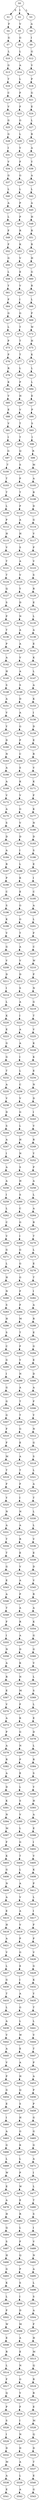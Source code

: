 strict digraph  {
	S0 -> S1 [ label = S ];
	S0 -> S2 [ label = I ];
	S0 -> S3 [ label = L ];
	S1 -> S4 [ label = F ];
	S2 -> S5 [ label = V ];
	S3 -> S6 [ label = A ];
	S4 -> S7 [ label = G ];
	S5 -> S8 [ label = G ];
	S6 -> S9 [ label = I ];
	S7 -> S10 [ label = L ];
	S8 -> S11 [ label = L ];
	S9 -> S12 [ label = G ];
	S10 -> S13 [ label = G ];
	S11 -> S14 [ label = A ];
	S12 -> S15 [ label = V ];
	S13 -> S16 [ label = T ];
	S14 -> S17 [ label = L ];
	S15 -> S18 [ label = P ];
	S16 -> S19 [ label = C ];
	S17 -> S20 [ label = F ];
	S18 -> S21 [ label = G ];
	S19 -> S22 [ label = V ];
	S20 -> S23 [ label = F ];
	S21 -> S24 [ label = E ];
	S22 -> S25 [ label = G ];
	S23 -> S26 [ label = G ];
	S24 -> S27 [ label = L ];
	S25 -> S28 [ label = G ];
	S26 -> S29 [ label = L ];
	S27 -> S30 [ label = R ];
	S28 -> S31 [ label = I ];
	S29 -> S32 [ label = Y ];
	S30 -> S33 [ label = A ];
	S31 -> S34 [ label = V ];
	S32 -> S35 [ label = F ];
	S33 -> S36 [ label = Y ];
	S34 -> S37 [ label = G ];
	S35 -> S38 [ label = G ];
	S36 -> S39 [ label = A ];
	S37 -> S40 [ label = L ];
	S38 -> S41 [ label = L ];
	S39 -> S42 [ label = L ];
	S40 -> S43 [ label = A ];
	S41 -> S44 [ label = P ];
	S42 -> S45 [ label = A ];
	S43 -> S46 [ label = L ];
	S44 -> S47 [ label = P ];
	S45 -> S48 [ label = H ];
	S46 -> S49 [ label = F ];
	S47 -> S50 [ label = R ];
	S48 -> S51 [ label = R ];
	S49 -> S52 [ label = F ];
	S50 -> S53 [ label = K ];
	S51 -> S54 [ label = R ];
	S52 -> S55 [ label = G ];
	S53 -> S56 [ label = V ];
	S54 -> S57 [ label = H ];
	S55 -> S58 [ label = L ];
	S56 -> S59 [ label = E ];
	S57 -> S60 [ label = G ];
	S58 -> S61 [ label = Y ];
	S59 -> S62 [ label = V ];
	S60 -> S63 [ label = R ];
	S61 -> S64 [ label = F ];
	S62 -> S65 [ label = I ];
	S63 -> S66 [ label = L ];
	S64 -> S67 [ label = G ];
	S65 -> S68 [ label = G ];
	S66 -> S69 [ label = P ];
	S67 -> S70 [ label = L ];
	S68 -> S71 [ label = T ];
	S69 -> S72 [ label = W ];
	S70 -> S73 [ label = P ];
	S71 -> S74 [ label = T ];
	S72 -> S75 [ label = H ];
	S73 -> S76 [ label = P ];
	S74 -> S77 [ label = T ];
	S75 -> S78 [ label = K ];
	S76 -> S79 [ label = R ];
	S77 -> S80 [ label = L ];
	S78 -> S81 [ label = L ];
	S79 -> S82 [ label = K ];
	S80 -> S83 [ label = P ];
	S81 -> S84 [ label = L ];
	S82 -> S85 [ label = V ];
	S83 -> S86 [ label = H ];
	S84 -> S87 [ label = E ];
	S85 -> S88 [ label = E ];
	S86 -> S89 [ label = V ];
	S87 -> S90 [ label = P ];
	S88 -> S91 [ label = V ];
	S89 -> S92 [ label = T ];
	S90 -> S93 [ label = S ];
	S91 -> S94 [ label = I ];
	S92 -> S95 [ label = T ];
	S93 -> S96 [ label = I ];
	S94 -> S97 [ label = G ];
	S95 -> S98 [ label = Q ];
	S96 -> S99 [ label = R ];
	S97 -> S100 [ label = T ];
	S98 -> S101 [ label = S ];
	S99 -> S102 [ label = M ];
	S100 -> S103 [ label = T ];
	S101 -> S104 [ label = P ];
	S102 -> S105 [ label = A ];
	S103 -> S106 [ label = T ];
	S104 -> S107 [ label = T ];
	S105 -> S108 [ label = R ];
	S106 -> S109 [ label = L ];
	S107 -> S110 [ label = P ];
	S108 -> S111 [ label = D ];
	S109 -> S112 [ label = P ];
	S110 -> S113 [ label = A ];
	S111 -> S114 [ label = G ];
	S112 -> S115 [ label = H ];
	S113 -> S116 [ label = H ];
	S114 -> S117 [ label = V ];
	S115 -> S118 [ label = V ];
	S116 -> S119 [ label = S ];
	S117 -> S120 [ label = P ];
	S118 -> S121 [ label = T ];
	S119 -> S122 [ label = A ];
	S120 -> S123 [ label = V ];
	S121 -> S124 [ label = T ];
	S122 -> S125 [ label = V ];
	S123 -> S126 [ label = S ];
	S124 -> S127 [ label = Q ];
	S125 -> S128 [ label = Y ];
	S126 -> S129 [ label = R ];
	S127 -> S130 [ label = S ];
	S128 -> S131 [ label = D ];
	S129 -> S132 [ label = E ];
	S130 -> S133 [ label = P ];
	S131 -> S134 [ label = N ];
	S132 -> S135 [ label = L ];
	S133 -> S136 [ label = T ];
	S134 -> S137 [ label = A ];
	S135 -> S138 [ label = A ];
	S136 -> S139 [ label = P ];
	S137 -> S140 [ label = A ];
	S138 -> S141 [ label = E ];
	S139 -> S142 [ label = A ];
	S140 -> S143 [ label = V ];
	S141 -> S144 [ label = K ];
	S142 -> S145 [ label = H ];
	S143 -> S146 [ label = A ];
	S144 -> S147 [ label = L ];
	S145 -> S148 [ label = S ];
	S146 -> S149 [ label = S ];
	S147 -> S150 [ label = A ];
	S148 -> S151 [ label = A ];
	S149 -> S152 [ label = D ];
	S150 -> S153 [ label = K ];
	S151 -> S154 [ label = V ];
	S152 -> S155 [ label = A ];
	S153 -> S156 [ label = I ];
	S154 -> S157 [ label = Y ];
	S155 -> S158 [ label = G ];
	S156 -> S159 [ label = D ];
	S157 -> S160 [ label = D ];
	S158 -> S161 [ label = P ];
	S159 -> S162 [ label = E ];
	S160 -> S163 [ label = N ];
	S161 -> S164 [ label = C ];
	S162 -> S165 [ label = R ];
	S163 -> S166 [ label = A ];
	S164 -> S167 [ label = S ];
	S165 -> S168 [ label = V ];
	S166 -> S169 [ label = A ];
	S167 -> S170 [ label = K ];
	S168 -> S171 [ label = K ];
	S169 -> S172 [ label = V ];
	S170 -> S173 [ label = V ];
	S171 -> S174 [ label = F ];
	S172 -> S175 [ label = A ];
	S173 -> S176 [ label = G ];
	S174 -> S177 [ label = K ];
	S175 -> S178 [ label = S ];
	S176 -> S179 [ label = V ];
	S177 -> S180 [ label = N ];
	S178 -> S181 [ label = D ];
	S179 -> S182 [ label = D ];
	S180 -> S183 [ label = D ];
	S181 -> S184 [ label = A ];
	S182 -> S185 [ label = I ];
	S183 -> S186 [ label = S ];
	S184 -> S187 [ label = R ];
	S185 -> S188 [ label = L ];
	S186 -> S189 [ label = E ];
	S187 -> S190 [ label = P ];
	S188 -> S191 [ label = K ];
	S189 -> S192 [ label = I ];
	S190 -> S193 [ label = C ];
	S191 -> S194 [ label = E ];
	S192 -> S195 [ label = C ];
	S193 -> S196 [ label = S ];
	S194 -> S197 [ label = G ];
	S195 -> S198 [ label = A ];
	S196 -> S199 [ label = K ];
	S197 -> S200 [ label = G ];
	S198 -> S201 [ label = L ];
	S199 -> S202 [ label = V ];
	S200 -> S203 [ label = T ];
	S201 -> S204 [ label = F ];
	S202 -> S205 [ label = G ];
	S203 -> S206 [ label = A ];
	S204 -> S207 [ label = C ];
	S205 -> S208 [ label = V ];
	S206 -> S209 [ label = V ];
	S207 -> S210 [ label = W ];
	S208 -> S211 [ label = D ];
	S209 -> S212 [ label = D ];
	S210 -> S213 [ label = P ];
	S211 -> S214 [ label = I ];
	S212 -> S215 [ label = S ];
	S213 -> S216 [ label = N ];
	S214 -> S217 [ label = L ];
	S215 -> S218 [ label = A ];
	S216 -> S219 [ label = G ];
	S217 -> S220 [ label = K ];
	S218 -> S221 [ label = I ];
	S219 -> S222 [ label = T ];
	S220 -> S223 [ label = E ];
	S221 -> S224 [ label = A ];
	S222 -> S225 [ label = V ];
	S223 -> S226 [ label = G ];
	S224 -> S227 [ label = A ];
	S225 -> S228 [ label = K ];
	S226 -> S229 [ label = G ];
	S227 -> S230 [ label = I ];
	S228 -> S231 [ label = K ];
	S229 -> S232 [ label = T ];
	S230 -> S233 [ label = L ];
	S231 -> S234 [ label = E ];
	S232 -> S235 [ label = A ];
	S233 -> S236 [ label = C ];
	S234 -> S237 [ label = N ];
	S235 -> S238 [ label = V ];
	S236 -> S239 [ label = V ];
	S237 -> S240 [ label = D ];
	S238 -> S241 [ label = D ];
	S239 -> S242 [ label = G ];
	S240 -> S243 [ label = I ];
	S241 -> S244 [ label = S ];
	S242 -> S245 [ label = L ];
	S243 -> S246 [ label = V ];
	S244 -> S247 [ label = A ];
	S245 -> S248 [ label = H ];
	S246 -> S249 [ label = R ];
	S247 -> S250 [ label = I ];
	S248 -> S251 [ label = N ];
	S249 -> S252 [ label = Y ];
	S250 -> S253 [ label = A ];
	S251 -> S254 [ label = S ];
	S252 -> S255 [ label = P ];
	S253 -> S256 [ label = A ];
	S254 -> S257 [ label = H ];
	S255 -> S258 [ label = A ];
	S256 -> S259 [ label = I ];
	S257 -> S260 [ label = S ];
	S258 -> S261 [ label = L ];
	S259 -> S262 [ label = L ];
	S260 -> S263 [ label = C ];
	S261 -> S264 [ label = A ];
	S262 -> S265 [ label = C ];
	S263 -> S266 [ label = G ];
	S264 -> S267 [ label = R ];
	S265 -> S268 [ label = V ];
	S266 -> S269 [ label = I ];
	S267 -> S270 [ label = T ];
	S268 -> S271 [ label = G ];
	S269 -> S272 [ label = G ];
	S270 -> S273 [ label = L ];
	S271 -> S274 [ label = L ];
	S272 -> S275 [ label = G ];
	S273 -> S276 [ label = E ];
	S274 -> S277 [ label = H ];
	S275 -> S278 [ label = G ];
	S276 -> S279 [ label = T ];
	S277 -> S280 [ label = N ];
	S278 -> S281 [ label = F ];
	S279 -> S282 [ label = I ];
	S280 -> S283 [ label = S ];
	S281 -> S284 [ label = F ];
	S282 -> S285 [ label = A ];
	S283 -> S286 [ label = H ];
	S284 -> S287 [ label = M ];
	S285 -> S288 [ label = R ];
	S286 -> S289 [ label = S ];
	S287 -> S290 [ label = T ];
	S288 -> S291 [ label = E ];
	S289 -> S292 [ label = C ];
	S290 -> S293 [ label = F ];
	S291 -> S294 [ label = G ];
	S292 -> S295 [ label = G ];
	S293 -> S296 [ label = Y ];
	S294 -> S297 [ label = E ];
	S295 -> S298 [ label = I ];
	S296 -> S299 [ label = N ];
	S297 -> S300 [ label = D ];
	S298 -> S301 [ label = G ];
	S299 -> S302 [ label = A ];
	S300 -> S303 [ label = A ];
	S301 -> S304 [ label = G ];
	S302 -> S305 [ label = T ];
	S303 -> S306 [ label = F ];
	S304 -> S307 [ label = G ];
	S305 -> S308 [ label = T ];
	S306 -> S309 [ label = Y ];
	S307 -> S310 [ label = F ];
	S308 -> S311 [ label = G ];
	S309 -> S312 [ label = N ];
	S310 -> S313 [ label = F ];
	S311 -> S314 [ label = E ];
	S312 -> S315 [ label = G ];
	S313 -> S316 [ label = M ];
	S314 -> S317 [ label = A ];
	S315 -> S318 [ label = S ];
	S316 -> S319 [ label = T ];
	S317 -> S320 [ label = T ];
	S318 -> S321 [ label = L ];
	S319 -> S322 [ label = F ];
	S320 -> S323 [ label = F ];
	S321 -> S324 [ label = A ];
	S322 -> S325 [ label = Y ];
	S323 -> S326 [ label = I ];
	S324 -> S327 [ label = T ];
	S325 -> S328 [ label = N ];
	S326 -> S329 [ label = N ];
	S327 -> S330 [ label = L ];
	S328 -> S331 [ label = A ];
	S329 -> S332 [ label = A ];
	S330 -> S333 [ label = L ];
	S331 -> S334 [ label = T ];
	S332 -> S335 [ label = R ];
	S333 -> S336 [ label = V ];
	S334 -> S337 [ label = T ];
	S335 -> S338 [ label = E ];
	S336 -> S339 [ label = E ];
	S337 -> S340 [ label = G ];
	S338 -> S341 [ label = V ];
	S339 -> S342 [ label = D ];
	S340 -> S343 [ label = E ];
	S341 -> S344 [ label = A ];
	S342 -> S345 [ label = V ];
	S343 -> S346 [ label = A ];
	S344 -> S347 [ label = P ];
	S345 -> S348 [ label = R ];
	S346 -> S349 [ label = T ];
	S347 -> S350 [ label = A ];
	S348 -> S351 [ label = A ];
	S349 -> S352 [ label = F ];
	S350 -> S353 [ label = R ];
	S351 -> S354 [ label = K ];
	S352 -> S355 [ label = I ];
	S353 -> S356 [ label = A ];
	S354 -> S357 [ label = G ];
	S355 -> S358 [ label = N ];
	S356 -> S359 [ label = D ];
	S357 -> S360 [ label = G ];
	S358 -> S361 [ label = A ];
	S359 -> S362 [ label = K ];
	S360 -> S363 [ label = V ];
	S361 -> S364 [ label = R ];
	S362 -> S365 [ label = N ];
	S363 -> S366 [ label = L ];
	S364 -> S367 [ label = E ];
	S365 -> S368 [ label = M ];
	S366 -> S369 [ label = S ];
	S367 -> S370 [ label = V ];
	S368 -> S371 [ label = F ];
	S369 -> S372 [ label = L ];
	S370 -> S373 [ label = A ];
	S371 -> S374 [ label = K ];
	S372 -> S375 [ label = E ];
	S373 -> S376 [ label = P ];
	S374 -> S377 [ label = G ];
	S375 -> S378 [ label = D ];
	S376 -> S379 [ label = A ];
	S377 -> S380 [ label = N ];
	S378 -> S381 [ label = L ];
	S379 -> S382 [ label = R ];
	S380 -> S383 [ label = P ];
	S381 -> S384 [ label = R ];
	S382 -> S385 [ label = A ];
	S383 -> S386 [ label = E ];
	S384 -> S387 [ label = S ];
	S385 -> S388 [ label = D ];
	S386 -> S389 [ label = L ];
	S387 -> S390 [ label = Y ];
	S388 -> S391 [ label = K ];
	S389 -> S392 [ label = S ];
	S390 -> S393 [ label = H ];
	S391 -> S394 [ label = N ];
	S392 -> S395 [ label = V ];
	S393 -> S396 [ label = A ];
	S394 -> S397 [ label = M ];
	S395 -> S398 [ label = L ];
	S396 -> S399 [ label = E ];
	S397 -> S400 [ label = F ];
	S398 -> S401 [ label = G ];
	S399 -> S402 [ label = I ];
	S400 -> S403 [ label = K ];
	S401 -> S404 [ label = T ];
	S402 -> S405 [ label = V ];
	S403 -> S406 [ label = G ];
	S404 -> S407 [ label = L ];
	S405 -> S408 [ label = K ];
	S406 -> S409 [ label = N ];
	S407 -> S410 [ label = A ];
	S408 -> S411 [ label = P ];
	S409 -> S412 [ label = A ];
	S410 -> S413 [ label = V ];
	S411 -> S414 [ label = L ];
	S412 -> S415 [ label = E ];
	S413 -> S416 [ label = A ];
	S414 -> S417 [ label = I ];
	S415 -> S418 [ label = H ];
	S416 -> S419 [ label = V ];
	S417 -> S420 [ label = F ];
	S418 -> S421 [ label = A ];
	S419 -> S422 [ label = P ];
	S420 -> S423 [ label = P ];
	S421 -> S424 [ label = V ];
	S422 -> S425 [ label = G ];
	S423 -> S426 [ label = V ];
	S424 -> S427 [ label = L ];
	S425 -> S428 [ label = E ];
	S426 -> S429 [ label = G ];
	S427 -> S430 [ label = G ];
	S428 -> S431 [ label = I ];
	S429 -> S432 [ label = K ];
	S430 -> S433 [ label = T ];
	S431 -> S434 [ label = A ];
	S432 -> S435 [ label = Y ];
	S433 -> S436 [ label = L ];
	S434 -> S437 [ label = G ];
	S435 -> S438 [ label = T ];
	S436 -> S439 [ label = A ];
	S437 -> S440 [ label = L ];
	S438 -> S441 [ label = L ];
	S439 -> S442 [ label = V ];
	S440 -> S443 [ label = W ];
	S441 -> S444 [ label = V ];
	S442 -> S445 [ label = A ];
	S443 -> S446 [ label = E ];
	S444 -> S447 [ label = T ];
	S445 -> S448 [ label = V ];
	S446 -> S449 [ label = A ];
	S447 -> S450 [ label = P ];
	S448 -> S451 [ label = P ];
	S449 -> S452 [ label = H ];
	S450 -> S453 [ label = A ];
	S451 -> S454 [ label = G ];
	S452 -> S455 [ label = Q ];
	S453 -> S456 [ label = P ];
	S454 -> S457 [ label = E ];
	S455 -> S458 [ label = S ];
	S456 -> S459 [ label = P ];
	S457 -> S460 [ label = I ];
	S458 -> S461 [ label = H ];
	S459 -> S462 [ label = G ];
	S460 -> S463 [ label = A ];
	S461 -> S464 [ label = G ];
	S462 -> S465 [ label = G ];
	S463 -> S466 [ label = G ];
	S464 -> S467 [ label = K ];
	S465 -> S468 [ label = G ];
	S466 -> S469 [ label = L ];
	S467 -> S470 [ label = L ];
	S468 -> S471 [ label = A ];
	S469 -> S472 [ label = W ];
	S470 -> S473 [ label = P ];
	S471 -> S474 [ label = I ];
	S472 -> S475 [ label = E ];
	S473 -> S476 [ label = W ];
	S474 -> S477 [ label = L ];
	S475 -> S478 [ label = A ];
	S476 -> S479 [ label = E ];
	S477 -> S480 [ label = T ];
	S478 -> S481 [ label = H ];
	S479 -> S482 [ label = R ];
	S480 -> S483 [ label = S ];
	S481 -> S484 [ label = Q ];
	S482 -> S485 [ label = L ];
	S483 -> S486 [ label = I ];
	S484 -> S487 [ label = S ];
	S485 -> S488 [ label = F ];
	S486 -> S489 [ label = V ];
	S487 -> S490 [ label = H ];
	S488 -> S491 [ label = Q ];
	S489 -> S492 [ label = N ];
	S490 -> S493 [ label = G ];
	S491 -> S494 [ label = P ];
	S492 -> S495 [ label = A ];
	S493 -> S496 [ label = K ];
	S494 -> S497 [ label = S ];
	S495 -> S498 [ label = L ];
	S496 -> S499 [ label = L ];
	S497 -> S500 [ label = I ];
	S498 -> S501 [ label = S ];
	S499 -> S502 [ label = P ];
	S500 -> S503 [ label = D ];
	S501 -> S504 [ label = A ];
	S502 -> S505 [ label = W ];
	S503 -> S506 [ label = M ];
	S504 -> S507 [ label = F ];
	S505 -> S508 [ label = E ];
	S506 -> S509 [ label = A ];
	S507 -> S510 [ label = H ];
	S508 -> S511 [ label = R ];
	S509 -> S512 [ label = E ];
	S510 -> S513 [ label = M ];
	S511 -> S514 [ label = L ];
	S512 -> S515 [ label = N ];
	S513 -> S516 [ label = Q ];
	S514 -> S517 [ label = F ];
	S515 -> S518 [ label = G ];
	S516 -> S519 [ label = R ];
	S517 -> S520 [ label = Q ];
	S518 -> S521 [ label = Y ];
	S519 -> S522 [ label = R ];
	S520 -> S523 [ label = P ];
	S521 -> S524 [ label = F ];
	S522 -> S525 [ label = E ];
	S523 -> S526 [ label = S ];
	S524 -> S527 [ label = I ];
	S525 -> S528 [ label = M ];
	S526 -> S529 [ label = I ];
	S527 -> S530 [ label = N ];
	S528 -> S531 [ label = Q ];
	S529 -> S532 [ label = D ];
	S530 -> S533 [ label = D ];
	S531 -> S534 [ label = D ];
	S532 -> S535 [ label = M ];
	S533 -> S536 [ label = A ];
	S534 -> S537 [ label = T ];
	S535 -> S538 [ label = A ];
	S536 -> S539 [ label = L ];
	S537 -> S540 [ label = E ];
	S538 -> S541 [ label = E ];
	S539 -> S542 [ label = A ];
	S540 -> S543 [ label = G ];
}
